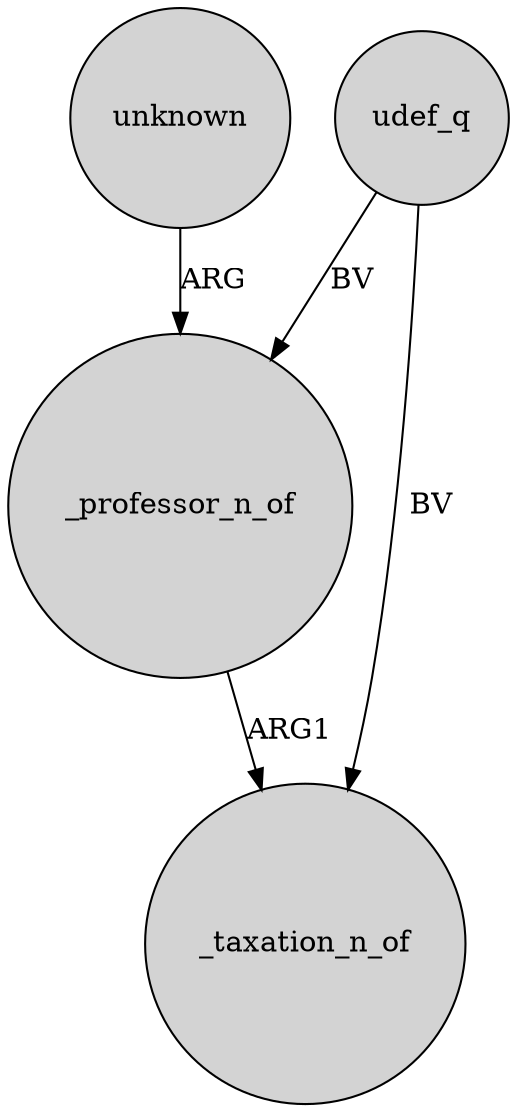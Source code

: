 digraph {
	node [shape=circle style=filled]
	unknown -> _professor_n_of [label=ARG]
	_professor_n_of -> _taxation_n_of [label=ARG1]
	udef_q -> _professor_n_of [label=BV]
	udef_q -> _taxation_n_of [label=BV]
}
